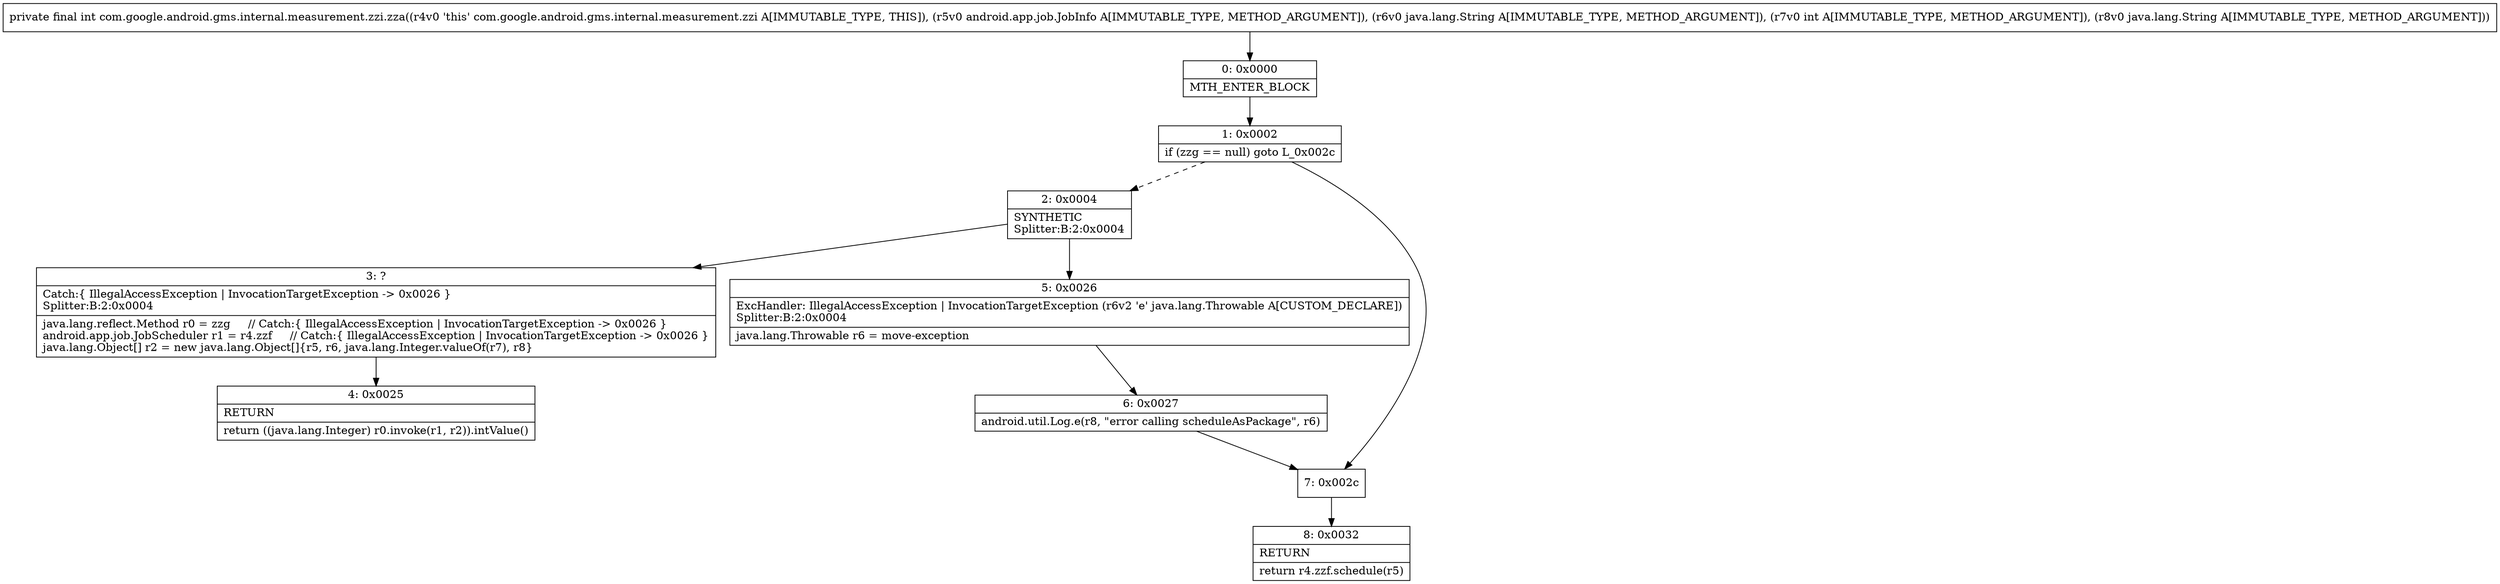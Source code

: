 digraph "CFG forcom.google.android.gms.internal.measurement.zzi.zza(Landroid\/app\/job\/JobInfo;Ljava\/lang\/String;ILjava\/lang\/String;)I" {
Node_0 [shape=record,label="{0\:\ 0x0000|MTH_ENTER_BLOCK\l}"];
Node_1 [shape=record,label="{1\:\ 0x0002|if (zzg == null) goto L_0x002c\l}"];
Node_2 [shape=record,label="{2\:\ 0x0004|SYNTHETIC\lSplitter:B:2:0x0004\l}"];
Node_3 [shape=record,label="{3\:\ ?|Catch:\{ IllegalAccessException \| InvocationTargetException \-\> 0x0026 \}\lSplitter:B:2:0x0004\l|java.lang.reflect.Method r0 = zzg     \/\/ Catch:\{ IllegalAccessException \| InvocationTargetException \-\> 0x0026 \}\landroid.app.job.JobScheduler r1 = r4.zzf     \/\/ Catch:\{ IllegalAccessException \| InvocationTargetException \-\> 0x0026 \}\ljava.lang.Object[] r2 = new java.lang.Object[]\{r5, r6, java.lang.Integer.valueOf(r7), r8\}\l}"];
Node_4 [shape=record,label="{4\:\ 0x0025|RETURN\l|return ((java.lang.Integer) r0.invoke(r1, r2)).intValue()\l}"];
Node_5 [shape=record,label="{5\:\ 0x0026|ExcHandler: IllegalAccessException \| InvocationTargetException (r6v2 'e' java.lang.Throwable A[CUSTOM_DECLARE])\lSplitter:B:2:0x0004\l|java.lang.Throwable r6 = move\-exception\l}"];
Node_6 [shape=record,label="{6\:\ 0x0027|android.util.Log.e(r8, \"error calling scheduleAsPackage\", r6)\l}"];
Node_7 [shape=record,label="{7\:\ 0x002c}"];
Node_8 [shape=record,label="{8\:\ 0x0032|RETURN\l|return r4.zzf.schedule(r5)\l}"];
MethodNode[shape=record,label="{private final int com.google.android.gms.internal.measurement.zzi.zza((r4v0 'this' com.google.android.gms.internal.measurement.zzi A[IMMUTABLE_TYPE, THIS]), (r5v0 android.app.job.JobInfo A[IMMUTABLE_TYPE, METHOD_ARGUMENT]), (r6v0 java.lang.String A[IMMUTABLE_TYPE, METHOD_ARGUMENT]), (r7v0 int A[IMMUTABLE_TYPE, METHOD_ARGUMENT]), (r8v0 java.lang.String A[IMMUTABLE_TYPE, METHOD_ARGUMENT])) }"];
MethodNode -> Node_0;
Node_0 -> Node_1;
Node_1 -> Node_2[style=dashed];
Node_1 -> Node_7;
Node_2 -> Node_3;
Node_2 -> Node_5;
Node_3 -> Node_4;
Node_5 -> Node_6;
Node_6 -> Node_7;
Node_7 -> Node_8;
}

